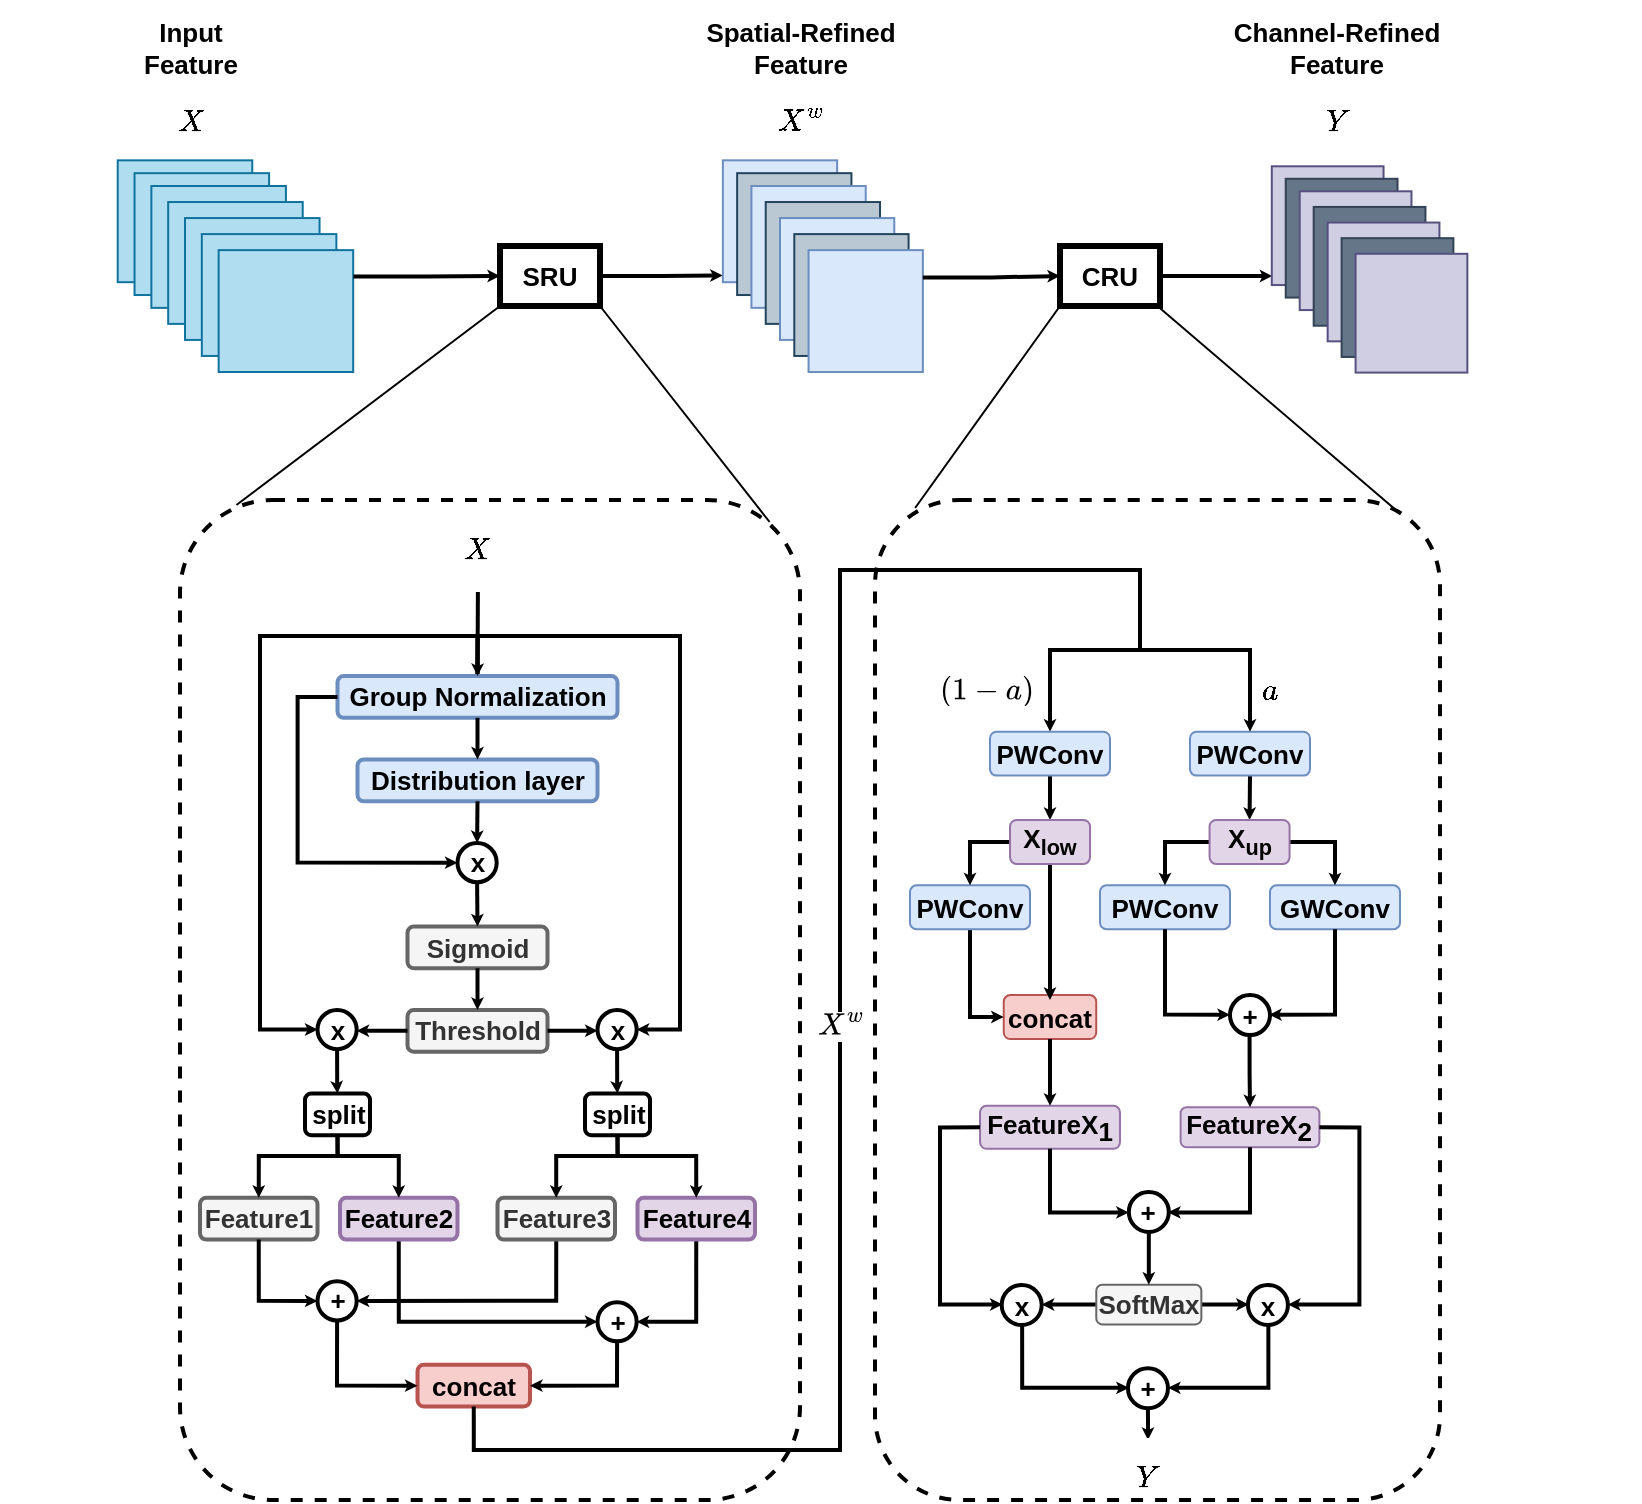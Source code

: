 <mxfile version="21.6.1" type="device">
  <diagram name="第 1 页" id="dPEF6ZXibk5AAm-VxSXz">
    <mxGraphModel dx="2058" dy="1188" grid="1" gridSize="10" guides="1" tooltips="1" connect="1" arrows="1" fold="1" page="1" pageScale="1" pageWidth="827" pageHeight="1169" math="1" shadow="0">
      <root>
        <mxCell id="0" />
        <mxCell id="1" parent="0" />
        <mxCell id="uGgpOJDT10K12-MG-oYg-9" style="edgeStyle=orthogonalEdgeStyle;rounded=0;orthogonalLoop=1;jettySize=auto;html=1;exitX=1;exitY=0.5;exitDx=0;exitDy=0;entryX=-0.001;entryY=0.944;entryDx=0;entryDy=0;entryPerimeter=0;strokeWidth=2;endSize=0;" parent="1" source="jbyKAua8zMZjnr2aoyAC-1" target="jbyKAua8zMZjnr2aoyAC-46" edge="1">
          <mxGeometry relative="1" as="geometry" />
        </mxCell>
        <mxCell id="jbyKAua8zMZjnr2aoyAC-1" value="&lt;b&gt;&lt;font style=&quot;font-size: 13px;&quot;&gt;SRU&lt;/font&gt;&lt;/b&gt;" style="rounded=0;whiteSpace=wrap;html=1;strokeWidth=3;" parent="1" vertex="1">
          <mxGeometry x="250" y="433" width="50" height="30" as="geometry" />
        </mxCell>
        <mxCell id="uGgpOJDT10K12-MG-oYg-11" style="edgeStyle=orthogonalEdgeStyle;rounded=0;orthogonalLoop=1;jettySize=auto;html=1;exitX=1;exitY=0.5;exitDx=0;exitDy=0;entryX=0.005;entryY=0.924;entryDx=0;entryDy=0;entryPerimeter=0;strokeWidth=2;endSize=0;" parent="1" source="jbyKAua8zMZjnr2aoyAC-2" target="jbyKAua8zMZjnr2aoyAC-68" edge="1">
          <mxGeometry relative="1" as="geometry" />
        </mxCell>
        <mxCell id="jbyKAua8zMZjnr2aoyAC-2" value="&lt;b&gt;&lt;font style=&quot;font-size: 13px;&quot;&gt;CRU&lt;/font&gt;&lt;/b&gt;" style="rounded=0;whiteSpace=wrap;html=1;rotation=0;strokeWidth=3;" parent="1" vertex="1">
          <mxGeometry x="530" y="433" width="50" height="30" as="geometry" />
        </mxCell>
        <mxCell id="qmUUbvtYqptl31vacQ3r-49" value="" style="group;fontStyle=1;fontSize=13;" parent="1" vertex="1" connectable="0">
          <mxGeometry x="475" y="604.997" width="245" height="450" as="geometry" />
        </mxCell>
        <mxCell id="qmUUbvtYqptl31vacQ3r-50" value="" style="endArrow=classic;html=1;rounded=0;entryX=0.5;entryY=0;entryDx=0;entryDy=0;fontStyle=1;fontSize=13;strokeWidth=2;endSize=0;" parent="qmUUbvtYqptl31vacQ3r-49" target="qmUUbvtYqptl31vacQ3r-52" edge="1">
          <mxGeometry width="50" height="50" relative="1" as="geometry">
            <mxPoint x="95" y="-9.997" as="sourcePoint" />
            <mxPoint x="52.5" y="70.854" as="targetPoint" />
            <Array as="points">
              <mxPoint x="95" y="30.003" />
              <mxPoint x="50" y="30.003" />
            </Array>
          </mxGeometry>
        </mxCell>
        <mxCell id="qmUUbvtYqptl31vacQ3r-51" style="edgeStyle=orthogonalEdgeStyle;rounded=0;orthogonalLoop=1;jettySize=auto;html=1;exitX=0.5;exitY=1;exitDx=0;exitDy=0;entryX=0.5;entryY=0;entryDx=0;entryDy=0;strokeWidth=2;endSize=0;" parent="qmUUbvtYqptl31vacQ3r-49" source="qmUUbvtYqptl31vacQ3r-52" target="qmUUbvtYqptl31vacQ3r-91" edge="1">
          <mxGeometry relative="1" as="geometry" />
        </mxCell>
        <mxCell id="qmUUbvtYqptl31vacQ3r-52" value="PWConv" style="rounded=1;whiteSpace=wrap;html=1;fillColor=#dae8fc;strokeColor=#6c8ebf;fontStyle=1;fontSize=13;" parent="qmUUbvtYqptl31vacQ3r-49" vertex="1">
          <mxGeometry x="20" y="70.854" width="60" height="21.951" as="geometry" />
        </mxCell>
        <mxCell id="qmUUbvtYqptl31vacQ3r-53" style="edgeStyle=orthogonalEdgeStyle;rounded=0;orthogonalLoop=1;jettySize=auto;html=1;exitX=0.5;exitY=1;exitDx=0;exitDy=0;entryX=0.5;entryY=0;entryDx=0;entryDy=0;endSize=0;strokeWidth=2;" parent="qmUUbvtYqptl31vacQ3r-49" source="qmUUbvtYqptl31vacQ3r-54" target="qmUUbvtYqptl31vacQ3r-94" edge="1">
          <mxGeometry relative="1" as="geometry" />
        </mxCell>
        <mxCell id="qmUUbvtYqptl31vacQ3r-54" value="PWConv" style="rounded=1;whiteSpace=wrap;html=1;fillColor=#dae8fc;strokeColor=#6c8ebf;fontStyle=1;fontSize=13;" parent="qmUUbvtYqptl31vacQ3r-49" vertex="1">
          <mxGeometry x="120" y="70.854" width="60" height="21.951" as="geometry" />
        </mxCell>
        <mxCell id="qmUUbvtYqptl31vacQ3r-56" value="$$a$$" style="text;html=1;align=center;verticalAlign=middle;resizable=0;points=[];autosize=1;strokeColor=none;fillColor=none;fontStyle=1;fontSize=13;" parent="qmUUbvtYqptl31vacQ3r-49" vertex="1">
          <mxGeometry x="130" y="34.996" width="60" height="30" as="geometry" />
        </mxCell>
        <mxCell id="qmUUbvtYqptl31vacQ3r-57" value="&lt;svg style=&quot;vertical-align: -0.566ex;&quot; xmlns:xlink=&quot;http://www.w3.org/1999/xlink&quot; viewBox=&quot;0 -750 3029.4 1000&quot; role=&quot;img&quot; height=&quot;2.262ex&quot; width=&quot;6.854ex&quot; xmlns=&quot;http://www.w3.org/2000/svg&quot;&gt;&lt;defs&gt;&lt;path d=&quot;M94 250Q94 319 104 381T127 488T164 576T202 643T244 695T277 729T302 750H315H319Q333 750 333 741Q333 738 316 720T275 667T226 581T184 443T167 250T184 58T225 -81T274 -167T316 -220T333 -241Q333 -250 318 -250H315H302L274 -226Q180 -141 137 -14T94 250Z&quot; id=&quot;MJX-3-TEX-N-28&quot;&gt;&lt;/path&gt;&lt;path d=&quot;M213 578L200 573Q186 568 160 563T102 556H83V602H102Q149 604 189 617T245 641T273 663Q275 666 285 666Q294 666 302 660V361L303 61Q310 54 315 52T339 48T401 46H427V0H416Q395 3 257 3Q121 3 100 0H88V46H114Q136 46 152 46T177 47T193 50T201 52T207 57T213 61V578Z&quot; id=&quot;MJX-3-TEX-N-31&quot;&gt;&lt;/path&gt;&lt;path d=&quot;M84 237T84 250T98 270H679Q694 262 694 250T679 230H98Q84 237 84 250Z&quot; id=&quot;MJX-3-TEX-N-2212&quot;&gt;&lt;/path&gt;&lt;path d=&quot;M33 157Q33 258 109 349T280 441Q331 441 370 392Q386 422 416 422Q429 422 439 414T449 394Q449 381 412 234T374 68Q374 43 381 35T402 26Q411 27 422 35Q443 55 463 131Q469 151 473 152Q475 153 483 153H487Q506 153 506 144Q506 138 501 117T481 63T449 13Q436 0 417 -8Q409 -10 393 -10Q359 -10 336 5T306 36L300 51Q299 52 296 50Q294 48 292 46Q233 -10 172 -10Q117 -10 75 30T33 157ZM351 328Q351 334 346 350T323 385T277 405Q242 405 210 374T160 293Q131 214 119 129Q119 126 119 118T118 106Q118 61 136 44T179 26Q217 26 254 59T298 110Q300 114 325 217T351 328Z&quot; id=&quot;MJX-3-TEX-I-1D44E&quot;&gt;&lt;/path&gt;&lt;path d=&quot;M60 749L64 750Q69 750 74 750H86L114 726Q208 641 251 514T294 250Q294 182 284 119T261 12T224 -76T186 -143T145 -194T113 -227T90 -246Q87 -249 86 -250H74Q66 -250 63 -250T58 -247T55 -238Q56 -237 66 -225Q221 -64 221 250T66 725Q56 737 55 738Q55 746 60 749Z&quot; id=&quot;MJX-3-TEX-N-29&quot;&gt;&lt;/path&gt;&lt;/defs&gt;&lt;g transform=&quot;scale(1,-1)&quot; stroke-width=&quot;0&quot; fill=&quot;currentColor&quot; stroke=&quot;currentColor&quot;&gt;&lt;g data-mml-node=&quot;math&quot;&gt;&lt;g data-mml-node=&quot;mo&quot;&gt;&lt;use xlink:href=&quot;#MJX-3-TEX-N-28&quot; data-c=&quot;28&quot;&gt;&lt;/use&gt;&lt;/g&gt;&lt;g transform=&quot;translate(389,0)&quot; data-mml-node=&quot;mn&quot;&gt;&lt;use xlink:href=&quot;#MJX-3-TEX-N-31&quot; data-c=&quot;31&quot;&gt;&lt;/use&gt;&lt;/g&gt;&lt;g transform=&quot;translate(1111.2,0)&quot; data-mml-node=&quot;mo&quot;&gt;&lt;use xlink:href=&quot;#MJX-3-TEX-N-2212&quot; data-c=&quot;2212&quot;&gt;&lt;/use&gt;&lt;/g&gt;&lt;g transform=&quot;translate(2111.4,0)&quot; data-mml-node=&quot;mi&quot;&gt;&lt;use xlink:href=&quot;#MJX-3-TEX-I-1D44E&quot; data-c=&quot;1D44E&quot;&gt;&lt;/use&gt;&lt;/g&gt;&lt;g transform=&quot;translate(2640.4,0)&quot; data-mml-node=&quot;mo&quot;&gt;&lt;use xlink:href=&quot;#MJX-3-TEX-N-29&quot; data-c=&quot;29&quot;&gt;&lt;/use&gt;&lt;/g&gt;&lt;/g&gt;&lt;/g&gt;&lt;/svg&gt;" style="text;html=1;align=center;verticalAlign=middle;resizable=0;points=[];autosize=1;strokeColor=none;fillColor=none;fontStyle=1;fontSize=13;" parent="qmUUbvtYqptl31vacQ3r-49" vertex="1">
          <mxGeometry x="-17.5" y="34.996" width="70" height="30" as="geometry" />
        </mxCell>
        <mxCell id="qmUUbvtYqptl31vacQ3r-58" value="concat" style="rounded=1;whiteSpace=wrap;html=1;fillColor=#f8cecc;strokeColor=#b85450;fontStyle=1;fontSize=13;" parent="qmUUbvtYqptl31vacQ3r-49" vertex="1">
          <mxGeometry x="26.87" y="202.561" width="46.25" height="21.951" as="geometry" />
        </mxCell>
        <mxCell id="qmUUbvtYqptl31vacQ3r-59" style="edgeStyle=orthogonalEdgeStyle;rounded=0;orthogonalLoop=1;jettySize=auto;html=1;exitX=0.5;exitY=1;exitDx=0;exitDy=0;entryX=0;entryY=0.5;entryDx=0;entryDy=0;fontStyle=1;fontSize=13;strokeWidth=2;endSize=0;" parent="qmUUbvtYqptl31vacQ3r-49" source="qmUUbvtYqptl31vacQ3r-60" target="qmUUbvtYqptl31vacQ3r-58" edge="1">
          <mxGeometry relative="1" as="geometry">
            <Array as="points">
              <mxPoint x="10" y="213.537" />
            </Array>
          </mxGeometry>
        </mxCell>
        <mxCell id="qmUUbvtYqptl31vacQ3r-60" value="PWConv" style="rounded=1;whiteSpace=wrap;html=1;fillColor=#dae8fc;strokeColor=#6c8ebf;fontStyle=1;fontSize=13;" parent="qmUUbvtYqptl31vacQ3r-49" vertex="1">
          <mxGeometry x="-20" y="147.683" width="60" height="21.951" as="geometry" />
        </mxCell>
        <mxCell id="qmUUbvtYqptl31vacQ3r-61" value="PWConv" style="rounded=1;whiteSpace=wrap;html=1;fillColor=#dae8fc;strokeColor=#6c8ebf;fontStyle=1;fontSize=13;" parent="qmUUbvtYqptl31vacQ3r-49" vertex="1">
          <mxGeometry x="75" y="147.683" width="65" height="21.951" as="geometry" />
        </mxCell>
        <mxCell id="qmUUbvtYqptl31vacQ3r-62" value="GWConv" style="rounded=1;whiteSpace=wrap;html=1;fillColor=#dae8fc;strokeColor=#6c8ebf;fontStyle=1;fontSize=13;" parent="qmUUbvtYqptl31vacQ3r-49" vertex="1">
          <mxGeometry x="160" y="147.683" width="65" height="21.951" as="geometry" />
        </mxCell>
        <mxCell id="qmUUbvtYqptl31vacQ3r-63" value="+" style="ellipse;whiteSpace=wrap;html=1;aspect=fixed;fontStyle=1;fontSize=13;" parent="qmUUbvtYqptl31vacQ3r-49" vertex="1">
          <mxGeometry x="140" y="202.561" width="19.565" height="19.565" as="geometry" />
        </mxCell>
        <mxCell id="qmUUbvtYqptl31vacQ3r-64" style="edgeStyle=orthogonalEdgeStyle;rounded=0;orthogonalLoop=1;jettySize=auto;html=1;exitX=0.5;exitY=1;exitDx=0;exitDy=0;entryX=0;entryY=0.5;entryDx=0;entryDy=0;fontStyle=1;fontSize=13;strokeWidth=2;endSize=0;" parent="qmUUbvtYqptl31vacQ3r-49" source="qmUUbvtYqptl31vacQ3r-61" target="qmUUbvtYqptl31vacQ3r-63" edge="1">
          <mxGeometry relative="1" as="geometry">
            <mxPoint x="123.75" y="191.585" as="targetPoint" />
            <Array as="points">
              <mxPoint x="108" y="212.391" />
            </Array>
          </mxGeometry>
        </mxCell>
        <mxCell id="qmUUbvtYqptl31vacQ3r-65" style="edgeStyle=orthogonalEdgeStyle;rounded=0;orthogonalLoop=1;jettySize=auto;html=1;exitX=0.5;exitY=1;exitDx=0;exitDy=0;entryX=1;entryY=0.5;entryDx=0;entryDy=0;fontStyle=1;fontSize=13;strokeWidth=2;endSize=0;" parent="qmUUbvtYqptl31vacQ3r-49" source="qmUUbvtYqptl31vacQ3r-62" target="qmUUbvtYqptl31vacQ3r-63" edge="1">
          <mxGeometry relative="1" as="geometry">
            <Array as="points">
              <mxPoint x="193" y="212.391" />
            </Array>
          </mxGeometry>
        </mxCell>
        <mxCell id="qmUUbvtYqptl31vacQ3r-66" value="FeatureX&lt;span style=&quot;font-size: 13px;&quot;&gt;&lt;sub style=&quot;font-size: 13px;&quot;&gt;1&lt;/sub&gt;&lt;/span&gt;" style="rounded=1;whiteSpace=wrap;html=1;fillColor=#e1d5e7;strokeColor=#9673a6;fontStyle=1;fontSize=13;" parent="qmUUbvtYqptl31vacQ3r-49" vertex="1">
          <mxGeometry x="15.02" y="257.92" width="69.97" height="21.473" as="geometry" />
        </mxCell>
        <mxCell id="qmUUbvtYqptl31vacQ3r-67" style="edgeStyle=orthogonalEdgeStyle;rounded=0;orthogonalLoop=1;jettySize=auto;html=1;exitX=0.5;exitY=1;exitDx=0;exitDy=0;entryX=0.5;entryY=0;entryDx=0;entryDy=0;fontStyle=1;fontSize=13;strokeWidth=2;endSize=0;" parent="qmUUbvtYqptl31vacQ3r-49" source="qmUUbvtYqptl31vacQ3r-58" target="qmUUbvtYqptl31vacQ3r-66" edge="1">
          <mxGeometry relative="1" as="geometry" />
        </mxCell>
        <mxCell id="qmUUbvtYqptl31vacQ3r-68" value="FeatureX&lt;span style=&quot;font-size: 13px;&quot;&gt;&lt;sub style=&quot;font-size: 13px;&quot;&gt;2&lt;/sub&gt;&lt;/span&gt;" style="rounded=1;whiteSpace=wrap;html=1;fillColor=#e1d5e7;strokeColor=#9673a6;fontStyle=1;fontSize=13;" parent="qmUUbvtYqptl31vacQ3r-49" vertex="1">
          <mxGeometry x="115.3" y="258.634" width="69.4" height="20.045" as="geometry" />
        </mxCell>
        <mxCell id="qmUUbvtYqptl31vacQ3r-69" value="" style="edgeStyle=orthogonalEdgeStyle;rounded=0;orthogonalLoop=1;jettySize=auto;html=1;entryX=0.5;entryY=0;entryDx=0;entryDy=0;fontStyle=1;fontSize=13;strokeWidth=2;endSize=0;" parent="qmUUbvtYqptl31vacQ3r-49" source="qmUUbvtYqptl31vacQ3r-63" target="qmUUbvtYqptl31vacQ3r-68" edge="1">
          <mxGeometry relative="1" as="geometry">
            <mxPoint x="150" y="224.512" as="targetPoint" />
          </mxGeometry>
        </mxCell>
        <mxCell id="qmUUbvtYqptl31vacQ3r-70" style="edgeStyle=orthogonalEdgeStyle;rounded=0;orthogonalLoop=1;jettySize=auto;html=1;exitX=0.5;exitY=1;exitDx=0;exitDy=0;entryX=0;entryY=0.5;entryDx=0;entryDy=0;fontStyle=1;fontSize=13;strokeWidth=2;endSize=0;" parent="qmUUbvtYqptl31vacQ3r-49" source="qmUUbvtYqptl31vacQ3r-66" edge="1">
          <mxGeometry relative="1" as="geometry">
            <mxPoint x="89.41" y="311.124" as="targetPoint" />
            <Array as="points">
              <mxPoint x="50" y="311.196" />
              <mxPoint x="89" y="311.196" />
            </Array>
          </mxGeometry>
        </mxCell>
        <mxCell id="qmUUbvtYqptl31vacQ3r-71" style="edgeStyle=orthogonalEdgeStyle;rounded=0;orthogonalLoop=1;jettySize=auto;html=1;exitX=0.5;exitY=1;exitDx=0;exitDy=0;entryX=1;entryY=0.5;entryDx=0;entryDy=0;fontStyle=1;fontSize=13;strokeWidth=2;endSize=0;" parent="qmUUbvtYqptl31vacQ3r-49" source="qmUUbvtYqptl31vacQ3r-68" edge="1">
          <mxGeometry relative="1" as="geometry">
            <mxPoint x="108.975" y="311.124" as="targetPoint" />
            <Array as="points">
              <mxPoint x="150" y="311.196" />
              <mxPoint x="109" y="311.196" />
            </Array>
          </mxGeometry>
        </mxCell>
        <mxCell id="qmUUbvtYqptl31vacQ3r-72" style="edgeStyle=orthogonalEdgeStyle;rounded=0;orthogonalLoop=1;jettySize=auto;html=1;exitX=0;exitY=0.5;exitDx=0;exitDy=0;entryX=1;entryY=0.5;entryDx=0;entryDy=0;fontStyle=1;fontSize=13;strokeWidth=2;endSize=0;" parent="qmUUbvtYqptl31vacQ3r-49" source="qmUUbvtYqptl31vacQ3r-74" target="qmUUbvtYqptl31vacQ3r-76" edge="1">
          <mxGeometry relative="1" as="geometry" />
        </mxCell>
        <mxCell id="qmUUbvtYqptl31vacQ3r-73" style="edgeStyle=orthogonalEdgeStyle;rounded=0;orthogonalLoop=1;jettySize=auto;html=1;exitX=1;exitY=0.5;exitDx=0;exitDy=0;entryX=0;entryY=0.5;entryDx=0;entryDy=0;fontStyle=1;fontSize=13;strokeWidth=2;endSize=0;" parent="qmUUbvtYqptl31vacQ3r-49" source="qmUUbvtYqptl31vacQ3r-74" target="qmUUbvtYqptl31vacQ3r-78" edge="1">
          <mxGeometry relative="1" as="geometry" />
        </mxCell>
        <mxCell id="qmUUbvtYqptl31vacQ3r-74" value="SoftMax" style="rounded=1;whiteSpace=wrap;html=1;fontStyle=1;fontSize=13;fillColor=#f5f5f5;fontColor=#333333;strokeColor=#666666;" parent="qmUUbvtYqptl31vacQ3r-49" vertex="1">
          <mxGeometry x="73.14" y="347.391" width="52.54" height="19.8" as="geometry" />
        </mxCell>
        <mxCell id="qmUUbvtYqptl31vacQ3r-75" style="edgeStyle=orthogonalEdgeStyle;rounded=0;orthogonalLoop=1;jettySize=auto;html=1;exitX=0.5;exitY=1;exitDx=0;exitDy=0;entryX=0;entryY=0.5;entryDx=0;entryDy=0;endSize=0;strokeWidth=2;fontStyle=1;fontSize=13;" parent="qmUUbvtYqptl31vacQ3r-49" source="qmUUbvtYqptl31vacQ3r-76" target="qmUUbvtYqptl31vacQ3r-80" edge="1">
          <mxGeometry relative="1" as="geometry" />
        </mxCell>
        <mxCell id="qmUUbvtYqptl31vacQ3r-76" value="x" style="ellipse;whiteSpace=wrap;html=1;aspect=fixed;fontStyle=1;fontSize=13;" parent="qmUUbvtYqptl31vacQ3r-49" vertex="1">
          <mxGeometry x="26.28" y="347.509" width="19.565" height="19.565" as="geometry" />
        </mxCell>
        <mxCell id="qmUUbvtYqptl31vacQ3r-77" style="edgeStyle=orthogonalEdgeStyle;rounded=0;orthogonalLoop=1;jettySize=auto;html=1;exitX=0;exitY=0.5;exitDx=0;exitDy=0;entryX=0;entryY=0.5;entryDx=0;entryDy=0;fontStyle=1;fontSize=13;strokeWidth=2;endSize=0;" parent="qmUUbvtYqptl31vacQ3r-49" source="qmUUbvtYqptl31vacQ3r-66" target="qmUUbvtYqptl31vacQ3r-76" edge="1">
          <mxGeometry relative="1" as="geometry" />
        </mxCell>
        <mxCell id="qmUUbvtYqptl31vacQ3r-78" value="x" style="ellipse;whiteSpace=wrap;html=1;aspect=fixed;fontStyle=1;fontSize=13;" parent="qmUUbvtYqptl31vacQ3r-49" vertex="1">
          <mxGeometry x="149.4" y="347.509" width="19.565" height="19.565" as="geometry" />
        </mxCell>
        <mxCell id="qmUUbvtYqptl31vacQ3r-79" style="edgeStyle=orthogonalEdgeStyle;rounded=0;orthogonalLoop=1;jettySize=auto;html=1;exitX=1;exitY=0.5;exitDx=0;exitDy=0;entryX=1;entryY=0.5;entryDx=0;entryDy=0;fontStyle=1;fontSize=13;endSize=0;strokeWidth=2;" parent="qmUUbvtYqptl31vacQ3r-49" source="qmUUbvtYqptl31vacQ3r-68" target="qmUUbvtYqptl31vacQ3r-78" edge="1">
          <mxGeometry relative="1" as="geometry" />
        </mxCell>
        <mxCell id="qmUUbvtYqptl31vacQ3r-80" value="+" style="ellipse;whiteSpace=wrap;html=1;aspect=fixed;fontStyle=1;fontSize=13;" parent="qmUUbvtYqptl31vacQ3r-49" vertex="1">
          <mxGeometry x="89.41" y="389.146" width="19.565" height="19.565" as="geometry" />
        </mxCell>
        <mxCell id="qmUUbvtYqptl31vacQ3r-81" style="edgeStyle=orthogonalEdgeStyle;rounded=0;orthogonalLoop=1;jettySize=auto;html=1;exitX=0.5;exitY=1;exitDx=0;exitDy=0;entryX=1;entryY=0.5;entryDx=0;entryDy=0;fontStyle=1;fontSize=13;strokeWidth=2;endSize=0;" parent="qmUUbvtYqptl31vacQ3r-49" source="qmUUbvtYqptl31vacQ3r-78" target="qmUUbvtYqptl31vacQ3r-80" edge="1">
          <mxGeometry relative="1" as="geometry" />
        </mxCell>
        <mxCell id="qmUUbvtYqptl31vacQ3r-82" value="x" style="ellipse;whiteSpace=wrap;html=1;aspect=fixed;strokeWidth=2;fontSize=13;fontStyle=1" parent="qmUUbvtYqptl31vacQ3r-49" vertex="1">
          <mxGeometry x="25.85" y="347.51" width="20" height="20" as="geometry" />
        </mxCell>
        <mxCell id="qmUUbvtYqptl31vacQ3r-83" value="x" style="ellipse;whiteSpace=wrap;html=1;aspect=fixed;strokeWidth=2;fontSize=13;fontStyle=1" parent="qmUUbvtYqptl31vacQ3r-49" vertex="1">
          <mxGeometry x="148.97" y="347.51" width="20" height="20" as="geometry" />
        </mxCell>
        <mxCell id="qmUUbvtYqptl31vacQ3r-84" style="edgeStyle=orthogonalEdgeStyle;rounded=0;orthogonalLoop=1;jettySize=auto;html=1;exitX=0.5;exitY=1;exitDx=0;exitDy=0;strokeWidth=2;endSize=0;" parent="qmUUbvtYqptl31vacQ3r-49" source="qmUUbvtYqptl31vacQ3r-85" edge="1">
          <mxGeometry relative="1" as="geometry">
            <mxPoint x="99" y="425" as="targetPoint" />
          </mxGeometry>
        </mxCell>
        <mxCell id="qmUUbvtYqptl31vacQ3r-85" value="+" style="ellipse;whiteSpace=wrap;html=1;aspect=fixed;strokeWidth=2;fontSize=13;fontStyle=1" parent="qmUUbvtYqptl31vacQ3r-49" vertex="1">
          <mxGeometry x="88.98" y="389.15" width="20" height="20" as="geometry" />
        </mxCell>
        <mxCell id="qmUUbvtYqptl31vacQ3r-86" value="+" style="ellipse;whiteSpace=wrap;html=1;aspect=fixed;strokeWidth=2;fontSize=13;fontStyle=1" parent="qmUUbvtYqptl31vacQ3r-49" vertex="1">
          <mxGeometry x="140" y="202.56" width="20" height="20" as="geometry" />
        </mxCell>
        <mxCell id="qmUUbvtYqptl31vacQ3r-87" style="edgeStyle=orthogonalEdgeStyle;rounded=0;orthogonalLoop=1;jettySize=auto;html=1;exitX=0.5;exitY=1;exitDx=0;exitDy=0;entryX=0.5;entryY=0;entryDx=0;entryDy=0;strokeWidth=2;endSize=0;" parent="qmUUbvtYqptl31vacQ3r-49" source="qmUUbvtYqptl31vacQ3r-88" target="qmUUbvtYqptl31vacQ3r-74" edge="1">
          <mxGeometry relative="1" as="geometry" />
        </mxCell>
        <mxCell id="qmUUbvtYqptl31vacQ3r-88" value="+" style="ellipse;whiteSpace=wrap;html=1;aspect=fixed;strokeWidth=2;fontSize=13;fontStyle=1;rotation=0;" parent="qmUUbvtYqptl31vacQ3r-49" vertex="1">
          <mxGeometry x="89.41" y="301" width="20" height="20" as="geometry" />
        </mxCell>
        <mxCell id="qmUUbvtYqptl31vacQ3r-89" style="edgeStyle=orthogonalEdgeStyle;rounded=0;orthogonalLoop=1;jettySize=auto;html=1;exitX=0.5;exitY=1;exitDx=0;exitDy=0;entryX=0.5;entryY=0.111;entryDx=0;entryDy=0;entryPerimeter=0;strokeWidth=2;endSize=0;" parent="qmUUbvtYqptl31vacQ3r-49" source="qmUUbvtYqptl31vacQ3r-91" target="qmUUbvtYqptl31vacQ3r-58" edge="1">
          <mxGeometry relative="1" as="geometry" />
        </mxCell>
        <mxCell id="qmUUbvtYqptl31vacQ3r-90" style="edgeStyle=orthogonalEdgeStyle;rounded=0;orthogonalLoop=1;jettySize=auto;html=1;exitX=0;exitY=0.5;exitDx=0;exitDy=0;entryX=0.5;entryY=0;entryDx=0;entryDy=0;strokeWidth=2;endSize=0;" parent="qmUUbvtYqptl31vacQ3r-49" source="qmUUbvtYqptl31vacQ3r-91" target="qmUUbvtYqptl31vacQ3r-60" edge="1">
          <mxGeometry relative="1" as="geometry" />
        </mxCell>
        <mxCell id="qmUUbvtYqptl31vacQ3r-91" value="X&lt;sub&gt;low&lt;/sub&gt;" style="rounded=1;whiteSpace=wrap;html=1;fillColor=#e1d5e7;strokeColor=#9673a6;fontStyle=1;fontSize=13;" parent="qmUUbvtYqptl31vacQ3r-49" vertex="1">
          <mxGeometry x="30.01" y="115" width="40" height="21.95" as="geometry" />
        </mxCell>
        <mxCell id="qmUUbvtYqptl31vacQ3r-92" style="edgeStyle=orthogonalEdgeStyle;rounded=0;orthogonalLoop=1;jettySize=auto;html=1;exitX=0;exitY=0.5;exitDx=0;exitDy=0;entryX=0.5;entryY=0;entryDx=0;entryDy=0;endSize=0;strokeWidth=2;" parent="qmUUbvtYqptl31vacQ3r-49" source="qmUUbvtYqptl31vacQ3r-94" target="qmUUbvtYqptl31vacQ3r-61" edge="1">
          <mxGeometry relative="1" as="geometry" />
        </mxCell>
        <mxCell id="qmUUbvtYqptl31vacQ3r-93" style="edgeStyle=orthogonalEdgeStyle;rounded=0;orthogonalLoop=1;jettySize=auto;html=1;exitX=1;exitY=0.5;exitDx=0;exitDy=0;entryX=0.5;entryY=0;entryDx=0;entryDy=0;endSize=0;strokeWidth=2;" parent="qmUUbvtYqptl31vacQ3r-49" source="qmUUbvtYqptl31vacQ3r-94" target="qmUUbvtYqptl31vacQ3r-62" edge="1">
          <mxGeometry relative="1" as="geometry" />
        </mxCell>
        <mxCell id="qmUUbvtYqptl31vacQ3r-94" value="X&lt;sub&gt;up&lt;/sub&gt;" style="rounded=1;whiteSpace=wrap;html=1;fillColor=#e1d5e7;strokeColor=#9673a6;fontStyle=1;fontSize=13;" parent="qmUUbvtYqptl31vacQ3r-49" vertex="1">
          <mxGeometry x="129.78" y="115" width="40" height="21.95" as="geometry" />
        </mxCell>
        <mxCell id="qmUUbvtYqptl31vacQ3r-95" value="$$Y$$" style="edgeLabel;html=1;align=center;verticalAlign=middle;resizable=0;points=[];fontStyle=1;fontSize=13;" parent="qmUUbvtYqptl31vacQ3r-49" vertex="1" connectable="0">
          <mxGeometry x="89.409" y="414.996" as="geometry">
            <mxPoint x="8" y="29" as="offset" />
          </mxGeometry>
        </mxCell>
        <mxCell id="uGgpOJDT10K12-MG-oYg-1" value="" style="group;rotation=0;" parent="1" vertex="1" connectable="0">
          <mxGeometry y="310" width="185" height="185" as="geometry" />
        </mxCell>
        <mxCell id="jbyKAua8zMZjnr2aoyAC-55" value="" style="group;fillColor=none;" parent="uGgpOJDT10K12-MG-oYg-1" vertex="1" connectable="0">
          <mxGeometry x="58.864" y="80.172" width="117.727" height="105.828" as="geometry" />
        </mxCell>
        <mxCell id="jbyKAua8zMZjnr2aoyAC-56" value="" style="rounded=0;whiteSpace=wrap;html=1;fillColor=#b1ddf0;strokeColor=#10739e;" parent="jbyKAua8zMZjnr2aoyAC-55" vertex="1">
          <mxGeometry width="67.273" height="60.931" as="geometry" />
        </mxCell>
        <mxCell id="jbyKAua8zMZjnr2aoyAC-57" value="" style="rounded=0;whiteSpace=wrap;html=1;rotation=0;fillColor=#b1ddf0;strokeColor=#10739e;" parent="jbyKAua8zMZjnr2aoyAC-55" vertex="1">
          <mxGeometry x="8.409" y="6.414" width="67.273" height="60.931" as="geometry" />
        </mxCell>
        <mxCell id="jbyKAua8zMZjnr2aoyAC-58" value="" style="rounded=0;whiteSpace=wrap;html=1;rotation=0;fillColor=#b1ddf0;strokeColor=#10739e;" parent="jbyKAua8zMZjnr2aoyAC-55" vertex="1">
          <mxGeometry x="16.818" y="12.828" width="67.273" height="60.931" as="geometry" />
        </mxCell>
        <mxCell id="jbyKAua8zMZjnr2aoyAC-59" value="" style="rounded=0;whiteSpace=wrap;html=1;rotation=0;fillColor=#b1ddf0;strokeColor=#10739e;" parent="jbyKAua8zMZjnr2aoyAC-55" vertex="1">
          <mxGeometry x="25.227" y="20.845" width="67.273" height="60.931" as="geometry" />
        </mxCell>
        <mxCell id="jbyKAua8zMZjnr2aoyAC-60" value="" style="rounded=0;whiteSpace=wrap;html=1;rotation=0;fillColor=#b1ddf0;strokeColor=#10739e;" parent="jbyKAua8zMZjnr2aoyAC-55" vertex="1">
          <mxGeometry x="33.636" y="28.862" width="67.273" height="60.931" as="geometry" />
        </mxCell>
        <mxCell id="jbyKAua8zMZjnr2aoyAC-61" value="" style="rounded=0;whiteSpace=wrap;html=1;rotation=0;fillColor=#b1ddf0;strokeColor=#10739e;" parent="jbyKAua8zMZjnr2aoyAC-55" vertex="1">
          <mxGeometry x="42.045" y="36.879" width="67.273" height="60.931" as="geometry" />
        </mxCell>
        <mxCell id="jbyKAua8zMZjnr2aoyAC-62" value="" style="rounded=0;whiteSpace=wrap;html=1;rotation=0;fillColor=#b1ddf0;strokeColor=#10739e;" parent="jbyKAua8zMZjnr2aoyAC-55" vertex="1">
          <mxGeometry x="50.455" y="44.897" width="67.273" height="60.931" as="geometry" />
        </mxCell>
        <mxCell id="jbyKAua8zMZjnr2aoyAC-89" value="Input&lt;br style=&quot;font-size: 13px;&quot;&gt;Feature $$X$$" style="text;html=1;align=center;verticalAlign=middle;resizable=0;points=[];autosize=1;strokeColor=none;fillColor=none;fontSize=13;fontStyle=1" parent="uGgpOJDT10K12-MG-oYg-1" vertex="1">
          <mxGeometry x="40" y="25" width="110" height="40" as="geometry" />
        </mxCell>
        <mxCell id="uGgpOJDT10K12-MG-oYg-2" value="" style="group;rotation=0;" parent="1" vertex="1" connectable="0">
          <mxGeometry x="290" y="310" width="185" height="185" as="geometry" />
        </mxCell>
        <mxCell id="jbyKAua8zMZjnr2aoyAC-53" value="" style="group;rotation=0;" parent="uGgpOJDT10K12-MG-oYg-2" vertex="1" connectable="0">
          <mxGeometry x="71.429" y="80.172" width="100" height="105.828" as="geometry" />
        </mxCell>
        <mxCell id="jbyKAua8zMZjnr2aoyAC-46" value="" style="rounded=0;whiteSpace=wrap;html=1;fillColor=#dae8fc;strokeColor=#6c8ebf;" parent="jbyKAua8zMZjnr2aoyAC-53" vertex="1">
          <mxGeometry width="57.143" height="60.931" as="geometry" />
        </mxCell>
        <mxCell id="jbyKAua8zMZjnr2aoyAC-47" value="" style="rounded=0;whiteSpace=wrap;html=1;rotation=0;fillColor=#bac8d3;strokeColor=#23445d;" parent="jbyKAua8zMZjnr2aoyAC-53" vertex="1">
          <mxGeometry x="7.143" y="6.414" width="57.143" height="60.931" as="geometry" />
        </mxCell>
        <mxCell id="jbyKAua8zMZjnr2aoyAC-48" value="" style="rounded=0;whiteSpace=wrap;html=1;rotation=0;fillColor=#dae8fc;strokeColor=#6c8ebf;" parent="jbyKAua8zMZjnr2aoyAC-53" vertex="1">
          <mxGeometry x="14.286" y="12.828" width="57.143" height="60.931" as="geometry" />
        </mxCell>
        <mxCell id="jbyKAua8zMZjnr2aoyAC-49" value="" style="rounded=0;whiteSpace=wrap;html=1;rotation=0;fillColor=#bac8d3;strokeColor=#23445d;" parent="jbyKAua8zMZjnr2aoyAC-53" vertex="1">
          <mxGeometry x="21.429" y="20.845" width="57.143" height="60.931" as="geometry" />
        </mxCell>
        <mxCell id="jbyKAua8zMZjnr2aoyAC-50" value="" style="rounded=0;whiteSpace=wrap;html=1;rotation=0;fillColor=#dae8fc;strokeColor=#6c8ebf;" parent="jbyKAua8zMZjnr2aoyAC-53" vertex="1">
          <mxGeometry x="28.571" y="28.862" width="57.143" height="60.931" as="geometry" />
        </mxCell>
        <mxCell id="jbyKAua8zMZjnr2aoyAC-51" value="" style="rounded=0;whiteSpace=wrap;html=1;rotation=0;fillColor=#bac8d3;strokeColor=#23445d;" parent="jbyKAua8zMZjnr2aoyAC-53" vertex="1">
          <mxGeometry x="35.714" y="36.879" width="57.143" height="60.931" as="geometry" />
        </mxCell>
        <mxCell id="jbyKAua8zMZjnr2aoyAC-52" value="" style="rounded=0;whiteSpace=wrap;html=1;rotation=0;fillColor=#dae8fc;strokeColor=#6c8ebf;" parent="jbyKAua8zMZjnr2aoyAC-53" vertex="1">
          <mxGeometry x="42.857" y="44.897" width="57.143" height="60.931" as="geometry" />
        </mxCell>
        <mxCell id="jbyKAua8zMZjnr2aoyAC-90" value="Spatial-Refined&lt;br style=&quot;font-size: 13px;&quot;&gt;Feature $$X^{w}$$" style="text;html=1;align=center;verticalAlign=middle;resizable=0;points=[];autosize=1;strokeColor=none;fillColor=none;fontSize=13;fontStyle=1" parent="uGgpOJDT10K12-MG-oYg-2" vertex="1">
          <mxGeometry x="40" y="25" width="140" height="40" as="geometry" />
        </mxCell>
        <mxCell id="uGgpOJDT10K12-MG-oYg-3" value="" style="group;rotation=0;" parent="1" vertex="1" connectable="0">
          <mxGeometry x="580" y="315" width="240" height="215" as="geometry" />
        </mxCell>
        <mxCell id="jbyKAua8zMZjnr2aoyAC-67" value="" style="group" parent="uGgpOJDT10K12-MG-oYg-3" vertex="1" connectable="0">
          <mxGeometry x="55.884" y="78.145" width="97.796" height="103.152" as="geometry" />
        </mxCell>
        <mxCell id="jbyKAua8zMZjnr2aoyAC-68" value="" style="rounded=0;whiteSpace=wrap;html=1;fillColor=#d0cee2;strokeColor=#56517e;" parent="jbyKAua8zMZjnr2aoyAC-67" vertex="1">
          <mxGeometry width="55.884" height="59.39" as="geometry" />
        </mxCell>
        <mxCell id="jbyKAua8zMZjnr2aoyAC-69" value="" style="rounded=0;whiteSpace=wrap;html=1;rotation=0;fillColor=#647687;strokeColor=#314354;fontColor=#ffffff;" parent="jbyKAua8zMZjnr2aoyAC-67" vertex="1">
          <mxGeometry x="6.985" y="6.252" width="55.884" height="59.39" as="geometry" />
        </mxCell>
        <mxCell id="jbyKAua8zMZjnr2aoyAC-70" value="" style="rounded=0;whiteSpace=wrap;html=1;rotation=0;fillColor=#d0cee2;strokeColor=#56517e;" parent="jbyKAua8zMZjnr2aoyAC-67" vertex="1">
          <mxGeometry x="13.971" y="12.503" width="55.884" height="59.39" as="geometry" />
        </mxCell>
        <mxCell id="jbyKAua8zMZjnr2aoyAC-71" value="" style="rounded=0;whiteSpace=wrap;html=1;rotation=0;fillColor=#647687;strokeColor=#314354;fontColor=#ffffff;" parent="jbyKAua8zMZjnr2aoyAC-67" vertex="1">
          <mxGeometry x="20.956" y="20.318" width="55.884" height="59.39" as="geometry" />
        </mxCell>
        <mxCell id="jbyKAua8zMZjnr2aoyAC-72" value="" style="rounded=0;whiteSpace=wrap;html=1;rotation=0;fillColor=#d0cee2;strokeColor=#56517e;" parent="jbyKAua8zMZjnr2aoyAC-67" vertex="1">
          <mxGeometry x="27.942" y="28.132" width="55.884" height="59.39" as="geometry" />
        </mxCell>
        <mxCell id="jbyKAua8zMZjnr2aoyAC-73" value="" style="rounded=0;whiteSpace=wrap;html=1;rotation=0;fillColor=#647687;strokeColor=#314354;fontColor=#ffffff;" parent="jbyKAua8zMZjnr2aoyAC-67" vertex="1">
          <mxGeometry x="34.927" y="35.947" width="55.884" height="59.39" as="geometry" />
        </mxCell>
        <mxCell id="jbyKAua8zMZjnr2aoyAC-74" value="" style="rounded=0;whiteSpace=wrap;html=1;rotation=0;fillColor=#d0cee2;strokeColor=#56517e;" parent="jbyKAua8zMZjnr2aoyAC-67" vertex="1">
          <mxGeometry x="41.913" y="43.761" width="55.884" height="59.39" as="geometry" />
        </mxCell>
        <mxCell id="jbyKAua8zMZjnr2aoyAC-91" value="Channel-Refined&lt;br style=&quot;font-size: 13px;&quot;&gt;Feature $$Y$$" style="text;html=1;align=center;verticalAlign=middle;resizable=0;points=[];autosize=1;strokeColor=none;fillColor=none;fontSize=13;fontStyle=1" parent="uGgpOJDT10K12-MG-oYg-3" vertex="1">
          <mxGeometry x="23" y="20" width="130" height="40" as="geometry" />
        </mxCell>
        <mxCell id="uGgpOJDT10K12-MG-oYg-8" style="edgeStyle=orthogonalEdgeStyle;rounded=0;orthogonalLoop=1;jettySize=auto;html=1;exitX=1.002;exitY=0.216;exitDx=0;exitDy=0;entryX=0;entryY=0.5;entryDx=0;entryDy=0;exitPerimeter=0;strokeWidth=2;endSize=0;" parent="1" source="jbyKAua8zMZjnr2aoyAC-62" target="jbyKAua8zMZjnr2aoyAC-1" edge="1">
          <mxGeometry relative="1" as="geometry" />
        </mxCell>
        <mxCell id="uGgpOJDT10K12-MG-oYg-10" style="edgeStyle=orthogonalEdgeStyle;rounded=0;orthogonalLoop=1;jettySize=auto;html=1;exitX=1;exitY=0.224;exitDx=0;exitDy=0;entryX=0;entryY=0.5;entryDx=0;entryDy=0;exitPerimeter=0;strokeWidth=2;endSize=0;" parent="1" source="jbyKAua8zMZjnr2aoyAC-52" target="jbyKAua8zMZjnr2aoyAC-2" edge="1">
          <mxGeometry relative="1" as="geometry" />
        </mxCell>
        <mxCell id="qmUUbvtYqptl31vacQ3r-1" value="" style="group;strokeWidth=2;fontSize=13;fontStyle=1" parent="1" vertex="1" connectable="0">
          <mxGeometry x="100" y="575" width="277.5" height="480" as="geometry" />
        </mxCell>
        <mxCell id="qmUUbvtYqptl31vacQ3r-2" style="edgeStyle=orthogonalEdgeStyle;rounded=0;orthogonalLoop=1;jettySize=auto;html=1;exitX=0.5;exitY=0;exitDx=0;exitDy=0;entryX=0;entryY=0.5;entryDx=0;entryDy=0;strokeWidth=2;endSize=0;" parent="qmUUbvtYqptl31vacQ3r-1" source="qmUUbvtYqptl31vacQ3r-4" target="qmUUbvtYqptl31vacQ3r-14" edge="1">
          <mxGeometry relative="1" as="geometry">
            <Array as="points">
              <mxPoint x="139" y="53" />
              <mxPoint x="30" y="53" />
              <mxPoint x="30" y="250" />
            </Array>
          </mxGeometry>
        </mxCell>
        <mxCell id="qmUUbvtYqptl31vacQ3r-3" style="edgeStyle=orthogonalEdgeStyle;rounded=0;orthogonalLoop=1;jettySize=auto;html=1;exitX=0.5;exitY=0;exitDx=0;exitDy=0;entryX=1;entryY=0.5;entryDx=0;entryDy=0;strokeWidth=2;endSize=0;" parent="qmUUbvtYqptl31vacQ3r-1" source="qmUUbvtYqptl31vacQ3r-4" target="qmUUbvtYqptl31vacQ3r-16" edge="1">
          <mxGeometry relative="1" as="geometry">
            <Array as="points">
              <mxPoint x="139" y="53" />
              <mxPoint x="240" y="53" />
              <mxPoint x="240" y="250" />
            </Array>
          </mxGeometry>
        </mxCell>
        <mxCell id="qmUUbvtYqptl31vacQ3r-4" value="Group Normalization" style="rounded=1;whiteSpace=wrap;html=1;fillColor=#dae8fc;strokeColor=#6c8ebf;strokeWidth=2;fontSize=13;fontStyle=1" parent="qmUUbvtYqptl31vacQ3r-1" vertex="1">
          <mxGeometry x="68.75" y="73.043" width="140" height="20.87" as="geometry" />
        </mxCell>
        <mxCell id="qmUUbvtYqptl31vacQ3r-5" value="Distribution layer" style="rounded=1;whiteSpace=wrap;html=1;fillColor=#dae8fc;strokeColor=#6c8ebf;strokeWidth=2;fontSize=13;fontStyle=1" parent="qmUUbvtYqptl31vacQ3r-1" vertex="1">
          <mxGeometry x="78.75" y="114.783" width="120" height="20.87" as="geometry" />
        </mxCell>
        <mxCell id="qmUUbvtYqptl31vacQ3r-6" style="edgeStyle=orthogonalEdgeStyle;rounded=0;orthogonalLoop=1;jettySize=auto;html=1;exitX=0.5;exitY=1;exitDx=0;exitDy=0;entryX=0.5;entryY=0;entryDx=0;entryDy=0;strokeWidth=2;fontSize=13;fontStyle=1;endSize=0;" parent="qmUUbvtYqptl31vacQ3r-1" source="qmUUbvtYqptl31vacQ3r-4" target="qmUUbvtYqptl31vacQ3r-5" edge="1">
          <mxGeometry relative="1" as="geometry" />
        </mxCell>
        <mxCell id="qmUUbvtYqptl31vacQ3r-7" value="Sigmoid" style="rounded=1;whiteSpace=wrap;html=1;fillColor=#f5f5f5;fontColor=#333333;strokeColor=#666666;strokeWidth=2;fontSize=13;fontStyle=1" parent="qmUUbvtYqptl31vacQ3r-1" vertex="1">
          <mxGeometry x="103.75" y="198.261" width="70" height="20.87" as="geometry" />
        </mxCell>
        <mxCell id="qmUUbvtYqptl31vacQ3r-8" style="edgeStyle=orthogonalEdgeStyle;rounded=0;orthogonalLoop=1;jettySize=auto;html=1;exitX=0.5;exitY=1;exitDx=0;exitDy=0;entryX=0.5;entryY=0;entryDx=0;entryDy=0;strokeWidth=2;fontSize=13;fontStyle=1;endSize=0;" parent="qmUUbvtYqptl31vacQ3r-1" source="qmUUbvtYqptl31vacQ3r-9" target="qmUUbvtYqptl31vacQ3r-7" edge="1">
          <mxGeometry relative="1" as="geometry" />
        </mxCell>
        <mxCell id="qmUUbvtYqptl31vacQ3r-9" value="x" style="ellipse;whiteSpace=wrap;html=1;aspect=fixed;strokeWidth=2;fontSize=13;fontStyle=1" parent="qmUUbvtYqptl31vacQ3r-1" vertex="1">
          <mxGeometry x="128.75" y="156.522" width="19.592" height="19.592" as="geometry" />
        </mxCell>
        <mxCell id="qmUUbvtYqptl31vacQ3r-10" style="edgeStyle=orthogonalEdgeStyle;rounded=0;orthogonalLoop=1;jettySize=auto;html=1;exitX=0;exitY=0.5;exitDx=0;exitDy=0;entryX=0;entryY=0.5;entryDx=0;entryDy=0;strokeWidth=2;fontSize=13;fontStyle=1;endSize=0;" parent="qmUUbvtYqptl31vacQ3r-1" source="qmUUbvtYqptl31vacQ3r-4" target="qmUUbvtYqptl31vacQ3r-9" edge="1">
          <mxGeometry relative="1" as="geometry" />
        </mxCell>
        <mxCell id="qmUUbvtYqptl31vacQ3r-11" style="edgeStyle=orthogonalEdgeStyle;rounded=0;orthogonalLoop=1;jettySize=auto;html=1;exitX=0.5;exitY=1;exitDx=0;exitDy=0;entryX=0.5;entryY=0;entryDx=0;entryDy=0;strokeWidth=2;fontSize=13;fontStyle=1;endSize=0;" parent="qmUUbvtYqptl31vacQ3r-1" source="qmUUbvtYqptl31vacQ3r-5" target="qmUUbvtYqptl31vacQ3r-9" edge="1">
          <mxGeometry relative="1" as="geometry" />
        </mxCell>
        <mxCell id="qmUUbvtYqptl31vacQ3r-12" value="Threshold" style="rounded=1;whiteSpace=wrap;html=1;fillColor=#f5f5f5;fontColor=#333333;strokeColor=#666666;strokeWidth=2;fontSize=13;fontStyle=1" parent="qmUUbvtYqptl31vacQ3r-1" vertex="1">
          <mxGeometry x="103.75" y="240.0" width="70" height="20.87" as="geometry" />
        </mxCell>
        <mxCell id="qmUUbvtYqptl31vacQ3r-13" style="edgeStyle=orthogonalEdgeStyle;rounded=0;orthogonalLoop=1;jettySize=auto;html=1;exitX=0.5;exitY=1;exitDx=0;exitDy=0;entryX=0.5;entryY=0;entryDx=0;entryDy=0;strokeWidth=2;fontSize=13;fontStyle=1;endSize=0;" parent="qmUUbvtYqptl31vacQ3r-1" source="qmUUbvtYqptl31vacQ3r-7" target="qmUUbvtYqptl31vacQ3r-12" edge="1">
          <mxGeometry relative="1" as="geometry" />
        </mxCell>
        <mxCell id="qmUUbvtYqptl31vacQ3r-14" value="x" style="ellipse;whiteSpace=wrap;html=1;aspect=fixed;strokeWidth=2;fontSize=13;fontStyle=1" parent="qmUUbvtYqptl31vacQ3r-1" vertex="1">
          <mxGeometry x="58.75" y="240.0" width="19.592" height="19.592" as="geometry" />
        </mxCell>
        <mxCell id="qmUUbvtYqptl31vacQ3r-15" style="edgeStyle=orthogonalEdgeStyle;rounded=0;orthogonalLoop=1;jettySize=auto;html=1;exitX=0;exitY=0.5;exitDx=0;exitDy=0;entryX=1;entryY=0.5;entryDx=0;entryDy=0;strokeWidth=2;fontSize=13;fontStyle=1;endSize=0;" parent="qmUUbvtYqptl31vacQ3r-1" source="qmUUbvtYqptl31vacQ3r-12" target="qmUUbvtYqptl31vacQ3r-14" edge="1">
          <mxGeometry relative="1" as="geometry" />
        </mxCell>
        <mxCell id="qmUUbvtYqptl31vacQ3r-16" value="x" style="ellipse;whiteSpace=wrap;html=1;aspect=fixed;strokeWidth=2;fontSize=13;fontStyle=1" parent="qmUUbvtYqptl31vacQ3r-1" vertex="1">
          <mxGeometry x="198.75" y="240.0" width="19.592" height="19.592" as="geometry" />
        </mxCell>
        <mxCell id="qmUUbvtYqptl31vacQ3r-17" style="edgeStyle=orthogonalEdgeStyle;rounded=0;orthogonalLoop=1;jettySize=auto;html=1;exitX=1;exitY=0.5;exitDx=0;exitDy=0;entryX=0;entryY=0.5;entryDx=0;entryDy=0;strokeWidth=2;fontSize=13;fontStyle=1;endSize=0;" parent="qmUUbvtYqptl31vacQ3r-1" source="qmUUbvtYqptl31vacQ3r-12" target="qmUUbvtYqptl31vacQ3r-16" edge="1">
          <mxGeometry relative="1" as="geometry" />
        </mxCell>
        <mxCell id="qmUUbvtYqptl31vacQ3r-18" value="split" style="rounded=1;whiteSpace=wrap;html=1;strokeWidth=2;fontSize=13;fontStyle=1" parent="qmUUbvtYqptl31vacQ3r-1" vertex="1">
          <mxGeometry x="52.5" y="281.739" width="32.5" height="20.87" as="geometry" />
        </mxCell>
        <mxCell id="qmUUbvtYqptl31vacQ3r-19" value="" style="edgeStyle=orthogonalEdgeStyle;rounded=0;orthogonalLoop=1;jettySize=auto;html=1;strokeWidth=2;fontSize=13;fontStyle=1;endSize=0;" parent="qmUUbvtYqptl31vacQ3r-1" source="qmUUbvtYqptl31vacQ3r-14" target="qmUUbvtYqptl31vacQ3r-18" edge="1">
          <mxGeometry relative="1" as="geometry" />
        </mxCell>
        <mxCell id="qmUUbvtYqptl31vacQ3r-20" value="split" style="rounded=1;whiteSpace=wrap;html=1;strokeWidth=2;fontSize=13;fontStyle=1" parent="qmUUbvtYqptl31vacQ3r-1" vertex="1">
          <mxGeometry x="192.5" y="281.739" width="32.5" height="20.87" as="geometry" />
        </mxCell>
        <mxCell id="qmUUbvtYqptl31vacQ3r-21" value="" style="edgeStyle=orthogonalEdgeStyle;rounded=0;orthogonalLoop=1;jettySize=auto;html=1;strokeWidth=2;fontSize=13;fontStyle=1;endSize=0;" parent="qmUUbvtYqptl31vacQ3r-1" source="qmUUbvtYqptl31vacQ3r-16" target="qmUUbvtYqptl31vacQ3r-20" edge="1">
          <mxGeometry relative="1" as="geometry" />
        </mxCell>
        <mxCell id="qmUUbvtYqptl31vacQ3r-22" value="Feature1" style="rounded=1;whiteSpace=wrap;html=1;fillColor=#f5f5f5;fontColor=#333333;strokeColor=#666666;strokeWidth=2;fontSize=13;fontStyle=1" parent="qmUUbvtYqptl31vacQ3r-1" vertex="1">
          <mxGeometry y="333.913" width="58.75" height="20.87" as="geometry" />
        </mxCell>
        <mxCell id="qmUUbvtYqptl31vacQ3r-23" style="edgeStyle=orthogonalEdgeStyle;rounded=0;orthogonalLoop=1;jettySize=auto;html=1;exitX=0.5;exitY=1;exitDx=0;exitDy=0;entryX=0.5;entryY=0;entryDx=0;entryDy=0;strokeWidth=2;fontSize=13;fontStyle=1;endSize=0;" parent="qmUUbvtYqptl31vacQ3r-1" source="qmUUbvtYqptl31vacQ3r-18" target="qmUUbvtYqptl31vacQ3r-22" edge="1">
          <mxGeometry relative="1" as="geometry">
            <Array as="points">
              <mxPoint x="68.75" y="313.043" />
              <mxPoint x="29.75" y="313.043" />
            </Array>
          </mxGeometry>
        </mxCell>
        <mxCell id="qmUUbvtYqptl31vacQ3r-24" value="+" style="ellipse;whiteSpace=wrap;html=1;aspect=fixed;strokeWidth=2;fontSize=13;fontStyle=1" parent="qmUUbvtYqptl31vacQ3r-1" vertex="1">
          <mxGeometry x="198.75" y="386.087" width="19.592" height="19.592" as="geometry" />
        </mxCell>
        <mxCell id="qmUUbvtYqptl31vacQ3r-25" value="+" style="ellipse;whiteSpace=wrap;html=1;aspect=fixed;strokeWidth=2;fontSize=13;fontStyle=1" parent="qmUUbvtYqptl31vacQ3r-1" vertex="1">
          <mxGeometry x="58.75" y="375.652" width="19.592" height="19.592" as="geometry" />
        </mxCell>
        <mxCell id="qmUUbvtYqptl31vacQ3r-26" style="edgeStyle=orthogonalEdgeStyle;rounded=0;orthogonalLoop=1;jettySize=auto;html=1;exitX=0.5;exitY=1;exitDx=0;exitDy=0;entryX=0;entryY=0.5;entryDx=0;entryDy=0;strokeWidth=2;fontSize=13;fontStyle=1;endSize=0;" parent="qmUUbvtYqptl31vacQ3r-1" source="qmUUbvtYqptl31vacQ3r-22" target="qmUUbvtYqptl31vacQ3r-25" edge="1">
          <mxGeometry relative="1" as="geometry" />
        </mxCell>
        <mxCell id="qmUUbvtYqptl31vacQ3r-28" value="concat" style="rounded=1;whiteSpace=wrap;html=1;fillColor=#f8cecc;strokeColor=#b85450;strokeWidth=2;fontSize=13;fontStyle=1" parent="qmUUbvtYqptl31vacQ3r-1" vertex="1">
          <mxGeometry x="108.76" y="417.391" width="56.25" height="20.87" as="geometry" />
        </mxCell>
        <mxCell id="qmUUbvtYqptl31vacQ3r-29" style="edgeStyle=orthogonalEdgeStyle;rounded=0;orthogonalLoop=1;jettySize=auto;html=1;exitX=0.5;exitY=1;exitDx=0;exitDy=0;entryX=1;entryY=0.5;entryDx=0;entryDy=0;strokeWidth=2;fontSize=13;fontStyle=1;endSize=0;" parent="qmUUbvtYqptl31vacQ3r-1" source="qmUUbvtYqptl31vacQ3r-24" target="qmUUbvtYqptl31vacQ3r-28" edge="1">
          <mxGeometry relative="1" as="geometry" />
        </mxCell>
        <mxCell id="qmUUbvtYqptl31vacQ3r-30" style="edgeStyle=orthogonalEdgeStyle;rounded=0;orthogonalLoop=1;jettySize=auto;html=1;exitX=0.5;exitY=1;exitDx=0;exitDy=0;entryX=0;entryY=0.5;entryDx=0;entryDy=0;strokeWidth=2;fontSize=13;fontStyle=1;endSize=0;" parent="qmUUbvtYqptl31vacQ3r-1" source="qmUUbvtYqptl31vacQ3r-25" target="qmUUbvtYqptl31vacQ3r-28" edge="1">
          <mxGeometry relative="1" as="geometry" />
        </mxCell>
        <mxCell id="qmUUbvtYqptl31vacQ3r-31" style="edgeStyle=orthogonalEdgeStyle;rounded=0;orthogonalLoop=1;jettySize=auto;html=1;exitX=0.5;exitY=1;exitDx=0;exitDy=0;entryX=1;entryY=0.5;entryDx=0;entryDy=0;strokeWidth=2;fontSize=13;fontStyle=1;endSize=0;" parent="qmUUbvtYqptl31vacQ3r-1" source="qmUUbvtYqptl31vacQ3r-32" target="qmUUbvtYqptl31vacQ3r-25" edge="1">
          <mxGeometry relative="1" as="geometry" />
        </mxCell>
        <mxCell id="qmUUbvtYqptl31vacQ3r-32" value="Feature3" style="rounded=1;whiteSpace=wrap;html=1;fillColor=#f5f5f5;fontColor=#333333;strokeColor=#666666;strokeWidth=2;fontSize=13;fontStyle=1" parent="qmUUbvtYqptl31vacQ3r-1" vertex="1">
          <mxGeometry x="148.75" y="333.913" width="58.75" height="20.87" as="geometry" />
        </mxCell>
        <mxCell id="qmUUbvtYqptl31vacQ3r-33" style="edgeStyle=orthogonalEdgeStyle;rounded=0;orthogonalLoop=1;jettySize=auto;html=1;exitX=0.5;exitY=1;exitDx=0;exitDy=0;entryX=0.5;entryY=0;entryDx=0;entryDy=0;strokeWidth=2;fontSize=13;fontStyle=1;endSize=0;" parent="qmUUbvtYqptl31vacQ3r-1" source="qmUUbvtYqptl31vacQ3r-20" target="qmUUbvtYqptl31vacQ3r-32" edge="1">
          <mxGeometry relative="1" as="geometry">
            <Array as="points">
              <mxPoint x="208.75" y="313.043" />
              <mxPoint x="177.75" y="313.043" />
            </Array>
          </mxGeometry>
        </mxCell>
        <mxCell id="qmUUbvtYqptl31vacQ3r-34" style="edgeStyle=orthogonalEdgeStyle;rounded=0;orthogonalLoop=1;jettySize=auto;html=1;exitX=0.5;exitY=1;exitDx=0;exitDy=0;entryX=0;entryY=0.5;entryDx=0;entryDy=0;strokeWidth=2;fontSize=13;fontStyle=1;endSize=0;" parent="qmUUbvtYqptl31vacQ3r-1" source="qmUUbvtYqptl31vacQ3r-35" target="qmUUbvtYqptl31vacQ3r-24" edge="1">
          <mxGeometry relative="1" as="geometry" />
        </mxCell>
        <mxCell id="qmUUbvtYqptl31vacQ3r-35" value="Feature2" style="rounded=1;whiteSpace=wrap;html=1;fillColor=#e1d5e7;strokeColor=#9673a6;strokeWidth=2;fontSize=13;fontStyle=1" parent="qmUUbvtYqptl31vacQ3r-1" vertex="1">
          <mxGeometry x="70" y="333.913" width="58.75" height="20.87" as="geometry" />
        </mxCell>
        <mxCell id="qmUUbvtYqptl31vacQ3r-36" style="edgeStyle=orthogonalEdgeStyle;rounded=0;orthogonalLoop=1;jettySize=auto;html=1;exitX=0.5;exitY=1;exitDx=0;exitDy=0;entryX=0.5;entryY=0;entryDx=0;entryDy=0;strokeWidth=2;fontSize=13;fontStyle=1;endSize=0;" parent="qmUUbvtYqptl31vacQ3r-1" source="qmUUbvtYqptl31vacQ3r-18" target="qmUUbvtYqptl31vacQ3r-35" edge="1">
          <mxGeometry relative="1" as="geometry">
            <Array as="points">
              <mxPoint x="68.75" y="313.043" />
              <mxPoint x="99.75" y="313.043" />
            </Array>
          </mxGeometry>
        </mxCell>
        <mxCell id="qmUUbvtYqptl31vacQ3r-37" style="edgeStyle=orthogonalEdgeStyle;rounded=0;orthogonalLoop=1;jettySize=auto;html=1;exitX=0.5;exitY=1;exitDx=0;exitDy=0;entryX=1;entryY=0.5;entryDx=0;entryDy=0;strokeWidth=2;fontSize=13;fontStyle=1;endSize=0;" parent="qmUUbvtYqptl31vacQ3r-1" source="qmUUbvtYqptl31vacQ3r-38" target="qmUUbvtYqptl31vacQ3r-24" edge="1">
          <mxGeometry relative="1" as="geometry" />
        </mxCell>
        <mxCell id="qmUUbvtYqptl31vacQ3r-38" value="Feature4" style="rounded=1;whiteSpace=wrap;html=1;fillColor=#e1d5e7;strokeColor=#9673a6;strokeWidth=2;fontSize=13;fontStyle=1" parent="qmUUbvtYqptl31vacQ3r-1" vertex="1">
          <mxGeometry x="218.75" y="333.913" width="58.75" height="20.87" as="geometry" />
        </mxCell>
        <mxCell id="qmUUbvtYqptl31vacQ3r-39" style="edgeStyle=orthogonalEdgeStyle;rounded=0;orthogonalLoop=1;jettySize=auto;html=1;exitX=0.5;exitY=1;exitDx=0;exitDy=0;entryX=0.5;entryY=0;entryDx=0;entryDy=0;strokeWidth=2;fontSize=13;fontStyle=1;endSize=0;" parent="qmUUbvtYqptl31vacQ3r-1" source="qmUUbvtYqptl31vacQ3r-20" target="qmUUbvtYqptl31vacQ3r-38" edge="1">
          <mxGeometry relative="1" as="geometry">
            <Array as="points">
              <mxPoint x="208.75" y="313.043" />
              <mxPoint x="247.75" y="313.043" />
            </Array>
          </mxGeometry>
        </mxCell>
        <mxCell id="qmUUbvtYqptl31vacQ3r-41" value="" style="endArrow=classic;html=1;rounded=0;entryX=0.5;entryY=0;entryDx=0;entryDy=0;strokeWidth=2;endSize=0;" parent="1" target="qmUUbvtYqptl31vacQ3r-4" edge="1">
          <mxGeometry width="50" height="50" relative="1" as="geometry">
            <mxPoint x="239" y="595" as="sourcePoint" />
            <mxPoint x="550.5" y="795" as="targetPoint" />
          </mxGeometry>
        </mxCell>
        <mxCell id="qmUUbvtYqptl31vacQ3r-42" value="&lt;b&gt;&lt;font style=&quot;font-size: 13px;&quot;&gt;$$X$$&lt;/font&gt;&lt;/b&gt;" style="edgeLabel;html=1;align=center;verticalAlign=middle;resizable=0;points=[];" parent="qmUUbvtYqptl31vacQ3r-41" vertex="1" connectable="0">
          <mxGeometry x="-0.445" relative="1" as="geometry">
            <mxPoint x="-1" y="-25" as="offset" />
          </mxGeometry>
        </mxCell>
        <mxCell id="qmUUbvtYqptl31vacQ3r-27" style="edgeStyle=orthogonalEdgeStyle;rounded=0;orthogonalLoop=1;jettySize=auto;html=1;exitX=0.5;exitY=1;exitDx=0;exitDy=0;endSize=0;strokeWidth=2;entryX=0.5;entryY=0;entryDx=0;entryDy=0;" parent="1" source="qmUUbvtYqptl31vacQ3r-28" edge="1" target="qmUUbvtYqptl31vacQ3r-54">
          <mxGeometry relative="1" as="geometry">
            <mxPoint x="530" y="585" as="targetPoint" />
            <Array as="points">
              <mxPoint x="237" y="1035" />
              <mxPoint x="420" y="1035" />
              <mxPoint x="420" y="595" />
              <mxPoint x="570" y="595" />
              <mxPoint x="570" y="635" />
              <mxPoint x="625" y="635" />
            </Array>
          </mxGeometry>
        </mxCell>
        <mxCell id="Amgs6Zh0fmxoLv0UB_4L-5" value="&lt;b style=&quot;border-color: var(--border-color);&quot;&gt;&lt;font style=&quot;border-color: var(--border-color); font-size: 13px;&quot;&gt;&lt;svg style=&quot;vertical-align: 0px;&quot; xmlns:xlink=&quot;http://www.w3.org/1999/xlink&quot; viewBox=&quot;0 -726.2 1492.5 726.2&quot; role=&quot;img&quot; height=&quot;1.643ex&quot; width=&quot;3.377ex&quot; xmlns=&quot;http://www.w3.org/2000/svg&quot;&gt;&lt;defs&gt;&lt;path d=&quot;M42 0H40Q26 0 26 11Q26 15 29 27Q33 41 36 43T55 46Q141 49 190 98Q200 108 306 224T411 342Q302 620 297 625Q288 636 234 637H206Q200 643 200 645T202 664Q206 677 212 683H226Q260 681 347 681Q380 681 408 681T453 682T473 682Q490 682 490 671Q490 670 488 658Q484 643 481 640T465 637Q434 634 411 620L488 426L541 485Q646 598 646 610Q646 628 622 635Q617 635 609 637Q594 637 594 648Q594 650 596 664Q600 677 606 683H618Q619 683 643 683T697 681T738 680Q828 680 837 683H845Q852 676 852 672Q850 647 840 637H824Q790 636 763 628T722 611T698 593L687 584Q687 585 592 480L505 384Q505 383 536 304T601 142T638 56Q648 47 699 46Q734 46 734 37Q734 35 732 23Q728 7 725 4T711 1Q708 1 678 1T589 2Q528 2 496 2T461 1Q444 1 444 10Q444 11 446 25Q448 35 450 39T455 44T464 46T480 47T506 54Q523 62 523 64Q522 64 476 181L429 299Q241 95 236 84Q232 76 232 72Q232 53 261 47Q262 47 267 47T273 46Q276 46 277 46T280 45T283 42T284 35Q284 26 282 19Q279 6 276 4T261 1Q258 1 243 1T201 2T142 2Q64 2 42 0Z&quot; id=&quot;MJX-19-TEX-I-1D44B&quot;&gt;&lt;/path&gt;&lt;path d=&quot;M580 385Q580 406 599 424T641 443Q659 443 674 425T690 368Q690 339 671 253Q656 197 644 161T609 80T554 12T482 -11Q438 -11 404 5T355 48Q354 47 352 44Q311 -11 252 -11Q226 -11 202 -5T155 14T118 53T104 116Q104 170 138 262T173 379Q173 380 173 381Q173 390 173 393T169 400T158 404H154Q131 404 112 385T82 344T65 302T57 280Q55 278 41 278H27Q21 284 21 287Q21 293 29 315T52 366T96 418T161 441Q204 441 227 416T250 358Q250 340 217 250T184 111Q184 65 205 46T258 26Q301 26 334 87L339 96V119Q339 122 339 128T340 136T341 143T342 152T345 165T348 182T354 206T362 238T373 281Q402 395 406 404Q419 431 449 431Q468 431 475 421T483 402Q483 389 454 274T422 142Q420 131 420 107V100Q420 85 423 71T442 42T487 26Q558 26 600 148Q609 171 620 213T632 273Q632 306 619 325T593 357T580 385Z&quot; id=&quot;MJX-19-TEX-I-1D464&quot;&gt;&lt;/path&gt;&lt;/defs&gt;&lt;g transform=&quot;scale(1,-1)&quot; stroke-width=&quot;0&quot; fill=&quot;currentColor&quot; stroke=&quot;currentColor&quot;&gt;&lt;g data-mml-node=&quot;math&quot;&gt;&lt;g data-mml-node=&quot;msup&quot;&gt;&lt;g data-mml-node=&quot;mi&quot;&gt;&lt;use xlink:href=&quot;#MJX-19-TEX-I-1D44B&quot; data-c=&quot;1D44B&quot;&gt;&lt;/use&gt;&lt;/g&gt;&lt;g data-mjx-texclass=&quot;ORD&quot; transform=&quot;translate(936.2,413) scale(0.707)&quot; data-mml-node=&quot;TeXAtom&quot;&gt;&lt;g data-mml-node=&quot;mi&quot;&gt;&lt;use xlink:href=&quot;#MJX-19-TEX-I-1D464&quot; data-c=&quot;1D464&quot;&gt;&lt;/use&gt;&lt;/g&gt;&lt;/g&gt;&lt;/g&gt;&lt;/g&gt;&lt;/g&gt;&lt;/svg&gt;&lt;/font&gt;&lt;/b&gt;" style="edgeLabel;html=1;align=center;verticalAlign=middle;resizable=0;points=[];" vertex="1" connectable="0" parent="qmUUbvtYqptl31vacQ3r-27">
          <mxGeometry x="-0.104" relative="1" as="geometry">
            <mxPoint as="offset" />
          </mxGeometry>
        </mxCell>
        <mxCell id="Amgs6Zh0fmxoLv0UB_4L-8" value="" style="rounded=1;whiteSpace=wrap;html=1;fillColor=none;strokeWidth=2;dashed=1;glass=0;strokeColor=#000000;" vertex="1" parent="1">
          <mxGeometry x="90" y="560" width="310" height="500" as="geometry" />
        </mxCell>
        <mxCell id="Amgs6Zh0fmxoLv0UB_4L-9" value="" style="rounded=1;whiteSpace=wrap;html=1;fillColor=none;strokeWidth=2;dashed=1;strokeColor=#000000;" vertex="1" parent="1">
          <mxGeometry x="437.5" y="560" width="282.5" height="500" as="geometry" />
        </mxCell>
        <mxCell id="Amgs6Zh0fmxoLv0UB_4L-10" value="" style="endArrow=none;html=1;rounded=0;exitX=0;exitY=1;exitDx=0;exitDy=0;entryX=0.091;entryY=0.005;entryDx=0;entryDy=0;entryPerimeter=0;" edge="1" parent="1" source="jbyKAua8zMZjnr2aoyAC-1" target="Amgs6Zh0fmxoLv0UB_4L-8">
          <mxGeometry width="50" height="50" relative="1" as="geometry">
            <mxPoint x="420" y="760" as="sourcePoint" />
            <mxPoint x="470" y="710" as="targetPoint" />
          </mxGeometry>
        </mxCell>
        <mxCell id="Amgs6Zh0fmxoLv0UB_4L-11" value="" style="endArrow=none;html=1;rounded=0;exitX=1;exitY=1;exitDx=0;exitDy=0;entryX=0.951;entryY=0.022;entryDx=0;entryDy=0;entryPerimeter=0;" edge="1" parent="1" source="jbyKAua8zMZjnr2aoyAC-1" target="Amgs6Zh0fmxoLv0UB_4L-8">
          <mxGeometry width="50" height="50" relative="1" as="geometry">
            <mxPoint x="260" y="473" as="sourcePoint" />
            <mxPoint x="119" y="573" as="targetPoint" />
          </mxGeometry>
        </mxCell>
        <mxCell id="Amgs6Zh0fmxoLv0UB_4L-13" value="" style="endArrow=none;html=1;rounded=0;exitX=0.071;exitY=0.008;exitDx=0;exitDy=0;entryX=0;entryY=1;entryDx=0;entryDy=0;exitPerimeter=0;" edge="1" parent="1" source="Amgs6Zh0fmxoLv0UB_4L-9" target="jbyKAua8zMZjnr2aoyAC-2">
          <mxGeometry width="50" height="50" relative="1" as="geometry">
            <mxPoint x="280" y="493" as="sourcePoint" />
            <mxPoint x="139" y="593" as="targetPoint" />
          </mxGeometry>
        </mxCell>
        <mxCell id="Amgs6Zh0fmxoLv0UB_4L-14" value="" style="endArrow=none;html=1;rounded=0;exitX=0.924;exitY=0.011;exitDx=0;exitDy=0;entryX=0.986;entryY=1.015;entryDx=0;entryDy=0;entryPerimeter=0;exitPerimeter=0;" edge="1" parent="1" source="Amgs6Zh0fmxoLv0UB_4L-9" target="jbyKAua8zMZjnr2aoyAC-2">
          <mxGeometry width="50" height="50" relative="1" as="geometry">
            <mxPoint x="290" y="503" as="sourcePoint" />
            <mxPoint x="580" y="470" as="targetPoint" />
          </mxGeometry>
        </mxCell>
      </root>
    </mxGraphModel>
  </diagram>
</mxfile>
